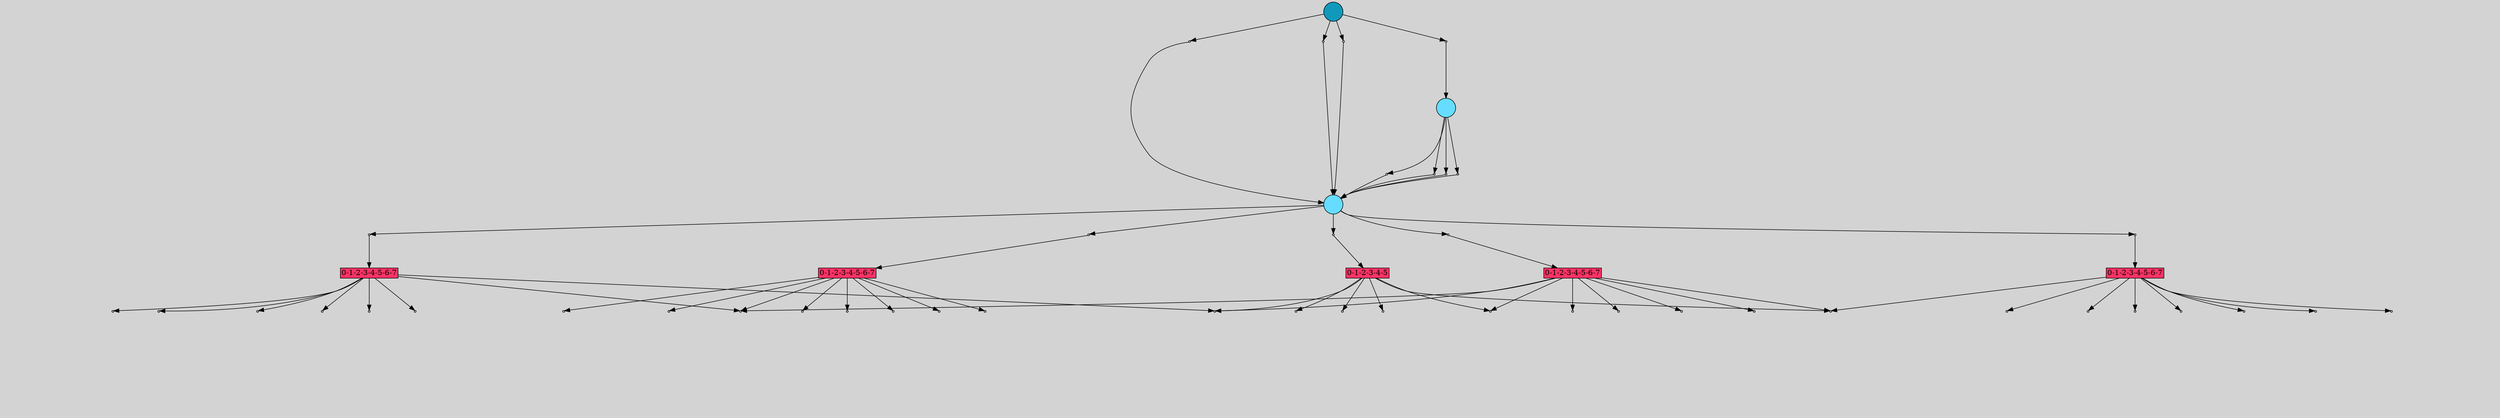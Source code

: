 // File exported with GEGELATI v1.4.0
// On the 2025-07-12 03:34:31
// With the File::TPGGraphDotExporter
digraph{
	graph[pad = "0.212, 0.055" bgcolor = lightgray]
	node[shape=circle style = filled label = ""]
		T481518 [fillcolor="#1199bb"]
		T270143 [fillcolor="#66ddff"]
		T499076 [fillcolor="#66ddff"]
		A479046 [fillcolor="#ff3366" shape=box margin=0.03 width=0 height=0 label="0-1-2-3-4-5-6-7"]
		A478174 [fillcolor="#ff3366" shape=box margin=0.03 width=0 height=0 label="0-1-2-3-4-5-6-7"]
		A420700 [fillcolor="#ff3366" shape=box margin=0.03 width=0 height=0 label="0-1-2-3-4-5-6-7"]
		A478811 [fillcolor="#ff3366" shape=box margin=0.03 width=0 height=0 label="0-1-2-3-4-5-6-7"]
		A415007 [fillcolor="#ff3366" shape=box margin=0.03 width=0 height=0 label="0-1-2-3-4-5"]
		P5589776 [fillcolor="#cccccc" shape=point label="0"] //
		I5589776 [shape=box style=invis label="8|0&1|17#1|5&#92;n9|4&0|16#1|22&#92;n8|2&0|4#0|2&#92;n15|7&0|26#1|26&#92;n11|1&1|10#0|23&#92;n0|4&1|3#0|25&#92;n12|7&0|20#1|4&#92;n15|5&0|7#0|11&#92;n3|4&1|13#1|10&#92;n15|3&0|4#0|13&#92;n3|0&0|21#0|19&#92;n"] //-0.375830|-0.668427|0.242154|0.704634|-0.846168|0.338265|0.382319|0.554929|-0.704206|0.338423|-0.609100|0.187775|0.962349|0.618985|0.657809|-0.348477|0.965455|-0.789007|-0.555870|-0.673264|-0.033497|0.250804|
		P5589776 -> I5589776[style=invis]
		T481518 -> P5589776 -> T270143
		P5589777 [fillcolor="#cccccc" shape=point label="0"] //
		I5589777 [shape=box style=invis label="18|1&1|12#1|14&#92;n7|0&0|9#0|8&#92;n"] //0.615210|0.144165|-0.192280|-0.211559|
		P5589777 -> I5589777[style=invis]
		T481518 -> P5589777 -> T270143
		P5589778 [fillcolor="#cccccc" shape=point label="0"] //
		I5589778 [shape=box style=invis label="15|0&1|1#0|10&#92;n"] //0.642636|-0.033977|
		P5589778 -> I5589778[style=invis]
		T481518 -> P5589778 -> T270143
		P5589779 [fillcolor="#cccccc" shape=point label="0"] //
		I5589779 [shape=box style=invis label="2|6&1|22#1|0&#92;n5|6&0|22#1|20&#92;n1|7&0|22#1|26&#92;n9|0&0|15#1|7&#92;n1|0&0|24#1|22&#92;n"] //-0.176364|0.075927|0.294518|-0.648163|0.070760|0.741126|-0.879586|-0.874018|-0.656124|0.295719|
		P5589779 -> I5589779[style=invis]
		T481518 -> P5589779 -> T499076
		P5589780 [fillcolor="#cccccc" shape=point label="0"] //
		I5589780 [shape=box style=invis label="5|7&1|1#0|26&#92;n5|3&0|15#0|14&#92;n5|0&0|19#0|23&#92;n15|0&0|24#0|22&#92;n"] //-0.226395|0.736610|-0.970001|0.067404|-0.415072|-0.661782|1.831369|-0.757256|
		P5589780 -> I5589780[style=invis]
		A479046 [fillcolor="#ff3366" shape=box margin=0.03 width=0 height=0 label="0-1-2-3-4-5-6-7"]
		T270143 -> P5589780 -> A479046
		P5589781 [fillcolor="#cccccc" shape=point label="0"] //
		I5589781 [shape=box style=invis label="5|7&1|1#0|26&#92;n5|3&0|15#0|14&#92;n5|0&0|19#0|23&#92;n15|0&0|24#0|22&#92;n"] //-0.226395|0.736610|-0.970001|0.067404|-0.415072|-0.661782|1.831369|-0.757256|
		P5589781 -> I5589781[style=invis]
		A478174 [fillcolor="#ff3366" shape=box margin=0.03 width=0 height=0 label="0-1-2-3-4-5-6-7"]
		T270143 -> P5589781 -> A478174
		P5589782 [fillcolor="#cccccc" shape=point label="0"] //
		I5589782 [shape=box style=invis label="5|7&1|1#0|26&#92;n5|3&0|15#0|14&#92;n5|0&0|19#0|23&#92;n15|0&0|24#0|22&#92;n"] //-0.226395|0.736610|-0.970001|0.067404|-0.415072|-0.661782|1.831369|-0.757256|
		P5589782 -> I5589782[style=invis]
		A420700 [fillcolor="#ff3366" shape=box margin=0.03 width=0 height=0 label="0-1-2-3-4-5-6-7"]
		T270143 -> P5589782 -> A420700
		P5589783 [fillcolor="#cccccc" shape=point label="0"] //
		I5589783 [shape=box style=invis label="5|7&1|1#0|26&#92;n5|3&0|15#0|14&#92;n5|0&0|19#0|23&#92;n15|0&0|24#0|22&#92;n"] //-0.226395|0.736610|-0.970001|0.067404|-0.415072|-0.661782|1.831369|-0.757256|
		P5589783 -> I5589783[style=invis]
		A478811 [fillcolor="#ff3366" shape=box margin=0.03 width=0 height=0 label="0-1-2-3-4-5-6-7"]
		T270143 -> P5589783 -> A478811
		P5589784 [fillcolor="#cccccc" shape=point label="0"] //
		I5589784 [shape=box style=invis label="15|7&1|2#1|21&#92;n5|3&0|15#0|14&#92;n5|0&0|19#0|23&#92;n15|0&0|24#0|22&#92;n"] //-0.150709|0.018572|-0.970001|0.067404|-0.415072|-0.661782|1.831369|-0.757256|
		P5589784 -> I5589784[style=invis]
		A415007 [fillcolor="#ff3366" shape=box margin=0.03 width=0 height=0 label="0-1-2-3-4-5"]
		T270143 -> P5589784 -> A415007
		P5589785 [fillcolor="#cccccc" shape=point label="0"] //
		I5589785 [shape=box style=invis label="5|3&1|11#0|7&#92;n5|0&0|19#0|12&#92;n"] //0.307191|0.715984|-0.415072|-0.661782|
		P5589785 -> I5589785[style=invis]
		T499076 -> P5589785 -> T270143
		P5589786 [fillcolor="#cccccc" shape=point label="0"] //
		I5589786 [shape=box style=invis label="4|5&1|9#1|12&#92;n1|0&1|12#0|21&#92;n"] //0.168931|-0.034085|-0.211081|0.174121|
		P5589786 -> I5589786[style=invis]
		T499076 -> P5589786 -> T270143
		P5589787 [fillcolor="#cccccc" shape=point label="0"] //
		I5589787 [shape=box style=invis label="5|3&1|11#0|7&#92;n5|0&0|19#0|12&#92;n"] //0.307191|0.715984|-0.415072|-0.661782|
		P5589787 -> I5589787[style=invis]
		T499076 -> P5589787 -> T270143
		P5589788 [fillcolor="#cccccc" shape=point label="0"] //
		I5589788 [shape=box style=invis label="5|0&1|3#0|3&#92;n"] //-0.899826|0.217177|
		P5589788 -> I5589788[style=invis]
		T499076 -> P5589788 -> T270143
		P5589789 [fillcolor="#cccccc" shape=point label="1"] //
		I5589789 [shape=box style=invis label="5|5&1|13#0|4&#92;n13|6&0|5#1|16&#92;n5|6&0|22#0|9&#92;n18|0&0|14#0|7&#92;n"] //-0.252955|0.755548|0.355118|-0.953680|-0.638370|-0.434950|0.006024|-0.465213|
		P5589789 -> I5589789[style=invis]
		A479046 -> P5589789
		P5589790 [fillcolor="#cccccc" shape=point label="1"] //
		I5589790 [shape=box style=invis label="18|0&1|2#0|22&#92;n"] //0.325342|0.975072|
		P5589790 -> I5589790[style=invis]
		A479046 -> P5589790
		P5589791 [fillcolor="#cccccc" shape=point label="1"] //
		I5589791 [shape=box style=invis label="1|7&1|7#1|17&#92;n18|0&0|15#1|26&#92;n19|0&0|16#1|10&#92;n"] //-0.576969|-0.394257|-0.214797|-0.738476|-0.683966|0.849051|
		P5589791 -> I5589791[style=invis]
		A479046 -> P5589791
		P5589792 [fillcolor="#cccccc" shape=point label="1"] //
		I5589792 [shape=box style=invis label="19|4&1|6#1|9&#92;n17|1&1|9#0|21&#92;n7|2&0|4#1|9&#92;n8|1&0|17#1|8&#92;n15|2&0|26#1|6&#92;n11|7&0|17#0|1&#92;n1|0&1|16#0|15&#92;n13|0&0|8#0|2&#92;n"] //-0.505766|0.712999|0.872437|-0.741940|-0.329270|0.980179|-0.789866|0.003523|0.353576|0.123813|0.278489|0.732898|0.845833|0.941757|-0.151006|0.776755|
		P5589792 -> I5589792[style=invis]
		A479046 -> P5589792
		P5589793 [fillcolor="#cccccc" shape=point label="1"] //
		I5589793 [shape=box style=invis label="8|6&1|6#0|15&#92;n8|1&1|25#1|2&#92;n12|4&1|3#0|9&#92;n12|7&0|4#1|11&#92;n13|2&1|14#0|15&#92;n13|2&0|26#1|13&#92;n11|5&0|14#0|18&#92;n19|0&0|21#1|23&#92;n"] //-0.674257|-0.965163|-0.360436|-0.886012|0.515832|0.135770|0.901788|0.549316|-0.485748|-0.821465|-0.029059|0.927396|-0.032091|-0.964874|-0.760350|-0.062484|
		P5589793 -> I5589793[style=invis]
		A479046 -> P5589793
		P5589794 [fillcolor="#cccccc" shape=point label="1"] //
		I5589794 [shape=box style=invis label="9|2&1|12#1|7&#92;n15|5&0|26#0|16&#92;n0|4&0|21#1|17&#92;n7|6&0|20#1|10&#92;n18|2&0|6#1|11&#92;n13|2&0|26#1|10&#92;n11|5&0|14#0|18&#92;n19|0&0|21#1|22&#92;n"] //0.351466|-0.077348|0.048512|0.211341|0.639556|-0.532967|-0.208944|0.460826|-0.659589|-0.668549|-0.029059|0.927396|-0.032091|-0.611069|-1.500137|-0.062484|
		P5589794 -> I5589794[style=invis]
		A479046 -> P5589794
		P5589795 [fillcolor="#cccccc" shape=point label="1"] //
		I5589795 [shape=box style=invis label="4|3&1|10#1|25&#92;n11|2&0|19#1|2&#92;n11|1&1|17#0|18&#92;n1|2&0|25#1|0&#92;n12|0&1|9#0|2&#92;n"] //-0.094831|-0.459766|0.720697|0.743317|0.398493|1.190454|0.537761|-0.862561|-0.706695|-0.986034|
		P5589795 -> I5589795[style=invis]
		A479046 -> P5589795
		P5589796 [fillcolor="#cccccc" shape=point label="1"] //
		I5589796 [shape=box style=invis label="18|7&1|23#1|22&#92;n19|6&0|23#0|23&#92;n4|2&0|15#1|25&#92;n1|6&0|10#0|14&#92;n12|2&0|14#1|18&#92;n13|2&0|26#1|2&#92;n11|5&0|14#0|18&#92;n19|0&0|21#1|23&#92;n"] //-0.365130|-0.429355|0.754106|-0.735286|0.631341|0.055935|0.321181|-0.085909|-0.002472|0.412284|-0.029059|0.927396|-0.032091|-0.611069|-0.940250|-0.062484|
		P5589796 -> I5589796[style=invis]
		A479046 -> P5589796
		A478174 -> P5589789
		P5589797 [fillcolor="#cccccc" shape=point label="1"] //
		I5589797 [shape=box style=invis label="18|0&1|2#0|22&#92;n"] //0.325342|0.975072|
		P5589797 -> I5589797[style=invis]
		A478174 -> P5589797
		P5589798 [fillcolor="#cccccc" shape=point label="1"] //
		I5589798 [shape=box style=invis label="1|7&1|7#1|17&#92;n18|0&0|15#1|26&#92;n19|0&0|16#1|10&#92;n"] //-0.576969|-0.394257|-0.214797|-0.738476|-0.683966|0.849051|
		P5589798 -> I5589798[style=invis]
		A478174 -> P5589798
		P5589799 [fillcolor="#cccccc" shape=point label="1"] //
		I5589799 [shape=box style=invis label="19|4&1|6#1|9&#92;n17|1&1|9#0|21&#92;n7|2&0|4#1|9&#92;n8|1&0|17#1|8&#92;n15|2&0|26#1|6&#92;n11|7&0|17#0|1&#92;n1|0&1|16#0|15&#92;n13|0&0|8#0|2&#92;n"] //-0.505766|0.712999|0.872437|-0.741940|-0.329270|0.980179|-0.789866|0.003523|0.353576|0.123813|0.278489|0.732898|0.845833|0.941757|-0.151006|0.776755|
		P5589799 -> I5589799[style=invis]
		A478174 -> P5589799
		P5589800 [fillcolor="#cccccc" shape=point label="1"] //
		I5589800 [shape=box style=invis label="8|6&1|6#0|15&#92;n8|1&1|25#1|2&#92;n12|4&1|3#0|9&#92;n12|7&0|4#1|11&#92;n13|2&1|14#0|15&#92;n13|2&0|26#1|13&#92;n11|5&0|14#0|18&#92;n19|0&0|21#1|23&#92;n"] //-0.674257|-0.965163|-0.360436|-0.886012|0.515832|0.135770|0.901788|0.549316|-0.485748|-0.821465|-0.029059|0.927396|-0.032091|-0.964874|-0.760350|-0.062484|
		P5589800 -> I5589800[style=invis]
		A478174 -> P5589800
		P5589801 [fillcolor="#cccccc" shape=point label="1"] //
		I5589801 [shape=box style=invis label="9|2&1|12#1|7&#92;n15|5&0|26#0|16&#92;n0|4&0|21#1|17&#92;n7|6&0|20#1|10&#92;n18|2&0|6#1|11&#92;n13|2&0|26#1|10&#92;n11|5&0|14#0|18&#92;n19|0&0|21#1|22&#92;n"] //0.351466|-0.077348|0.048512|0.211341|0.639556|-0.532967|-0.208944|0.460826|-0.659589|-0.668549|-0.029059|0.927396|-0.032091|-0.611069|-1.500137|-0.062484|
		P5589801 -> I5589801[style=invis]
		A478174 -> P5589801
		P5589802 [fillcolor="#cccccc" shape=point label="1"] //
		I5589802 [shape=box style=invis label="4|3&1|15#1|19&#92;n5|1&1|16#1|26&#92;n12|2&0|17#1|6&#92;n17|5&0|2#0|14&#92;n19|1&0|19#1|22&#92;n10|2&0|9#0|13&#92;n12|0&1|9#0|2&#92;n"] //0.641784|0.614685|0.670695|0.178715|-0.375810|-0.849290|-0.525951|-0.750052|-0.650712|-0.992778|0.438553|-0.136547|-0.706695|-0.986034|
		P5589802 -> I5589802[style=invis]
		A478174 -> P5589802
		A478174 -> P5589796
		P5589803 [fillcolor="#cccccc" shape=point label="1"] //
		I5589803 [shape=box style=invis label="5|5&1|13#0|4&#92;n13|6&0|5#1|16&#92;n5|6&0|22#0|9&#92;n18|0&0|14#0|7&#92;n"] //-0.252955|0.755548|0.355118|-0.953680|-0.638370|-0.434950|0.006024|-0.465213|
		P5589803 -> I5589803[style=invis]
		A420700 -> P5589803
		A420700 -> P5589790
		P5589804 [fillcolor="#cccccc" shape=point label="1"] //
		I5589804 [shape=box style=invis label="1|7&1|7#1|17&#92;n18|0&0|15#1|26&#92;n"] //-0.576969|-0.394257|-0.214797|-0.738476|
		P5589804 -> I5589804[style=invis]
		A420700 -> P5589804
		P5589805 [fillcolor="#cccccc" shape=point label="1"] //
		I5589805 [shape=box style=invis label="19|4&1|6#1|9&#92;n17|1&1|9#0|21&#92;n7|2&0|4#1|9&#92;n8|1&0|17#1|8&#92;n15|2&0|26#1|6&#92;n11|7&0|17#0|1&#92;n1|0&1|16#0|15&#92;n13|0&0|8#0|2&#92;n"] //-0.505766|0.712999|0.872437|-0.741940|-0.329270|0.980179|-0.789866|0.003523|0.353576|0.123813|0.278489|0.732898|0.845833|0.941757|-0.151006|0.776755|
		P5589805 -> I5589805[style=invis]
		A420700 -> P5589805
		P5589806 [fillcolor="#cccccc" shape=point label="1"] //
		I5589806 [shape=box style=invis label="0|5&1|20#1|4&#92;n13|6&0|5#0|17&#92;n17|6&0|22#0|25&#92;n8|1&1|25#1|2&#92;n12|4&1|3#0|9&#92;n12|7&0|4#1|11&#92;n13|2&1|14#0|15&#92;n13|2&0|26#1|13&#92;n11|5&0|14#0|18&#92;n19|0&0|21#1|23&#92;n"] //-0.600552|0.751832|-0.432631|0.663213|-0.437347|-0.396795|-0.360436|-0.886012|0.661253|0.135770|0.901788|0.549316|-0.485748|-0.821465|-0.029059|0.927396|-0.032091|-0.964874|-0.760350|-0.062484|
		P5589806 -> I5589806[style=invis]
		A420700 -> P5589806
		P5589807 [fillcolor="#cccccc" shape=point label="1"] //
		I5589807 [shape=box style=invis label="2|4&1|0#1|26&#92;n7|6&0|20#1|10&#92;n18|2&0|6#1|11&#92;n13|2&0|26#1|10&#92;n11|5&0|14#0|18&#92;n19|0&0|21#1|22&#92;n"] //-0.541380|-0.021661|-0.208944|0.460826|-0.659589|-0.668549|-0.029059|0.927396|-0.032091|-0.611069|-1.500137|-0.062484|
		P5589807 -> I5589807[style=invis]
		A420700 -> P5589807
		P5589808 [fillcolor="#cccccc" shape=point label="1"] //
		I5589808 [shape=box style=invis label="4|3&1|10#1|25&#92;n11|2&0|19#1|2&#92;n12|0&1|9#0|2&#92;n"] //-0.094831|-0.459766|0.720697|0.743317|-0.706695|-0.986034|
		P5589808 -> I5589808[style=invis]
		A420700 -> P5589808
		P5589809 [fillcolor="#cccccc" shape=point label="1"] //
		I5589809 [shape=box style=invis label="17|0&1|11#0|26&#92;n"] //-0.277545|0.750759|
		P5589809 -> I5589809[style=invis]
		A420700 -> P5589809
		P5589810 [fillcolor="#cccccc" shape=point label="1"] //
		I5589810 [shape=box style=invis label="5|5&1|13#0|4&#92;n13|6&0|5#1|16&#92;n5|6&0|22#0|9&#92;n18|0&0|14#0|7&#92;n"] //-0.252955|0.755548|0.355118|-0.953680|-0.638370|-0.434950|0.006024|-0.465213|
		P5589810 -> I5589810[style=invis]
		A478811 -> P5589810
		P5589811 [fillcolor="#cccccc" shape=point label="1"] //
		I5589811 [shape=box style=invis label="18|0&1|2#0|22&#92;n"] //0.325342|0.975072|
		P5589811 -> I5589811[style=invis]
		A478811 -> P5589811
		P5589812 [fillcolor="#cccccc" shape=point label="1"] //
		I5589812 [shape=box style=invis label="1|7&1|7#1|17&#92;n18|0&0|15#1|26&#92;n19|0&0|16#1|10&#92;n"] //-0.576969|-0.394257|-0.214797|-0.738476|-0.683966|0.849051|
		P5589812 -> I5589812[style=invis]
		A478811 -> P5589812
		P5589813 [fillcolor="#cccccc" shape=point label="1"] //
		I5589813 [shape=box style=invis label="19|4&1|6#1|9&#92;n17|1&1|9#0|21&#92;n7|2&0|4#1|9&#92;n8|1&0|17#1|8&#92;n15|2&0|26#1|6&#92;n11|7&0|17#0|1&#92;n1|0&1|16#0|15&#92;n13|0&0|8#0|2&#92;n"] //-0.505766|0.712999|0.872437|-0.741940|-0.329270|0.980179|-0.789866|0.003523|0.353576|0.123813|0.278489|0.732898|0.845833|0.941757|-0.151006|0.776755|
		P5589813 -> I5589813[style=invis]
		A478811 -> P5589813
		P5589814 [fillcolor="#cccccc" shape=point label="1"] //
		I5589814 [shape=box style=invis label="8|6&1|6#0|15&#92;n8|1&1|25#1|2&#92;n12|4&1|3#0|9&#92;n12|7&0|4#1|11&#92;n13|2&1|14#0|15&#92;n13|2&0|26#1|13&#92;n11|5&0|14#0|18&#92;n19|0&0|21#1|23&#92;n"] //-0.674257|-0.965163|-0.360436|-0.886012|0.515832|0.135770|0.901788|0.549316|-0.485748|-0.821465|-0.029059|0.927396|-0.032091|-0.964874|-0.760350|-0.062484|
		P5589814 -> I5589814[style=invis]
		A478811 -> P5589814
		P5589815 [fillcolor="#cccccc" shape=point label="1"] //
		I5589815 [shape=box style=invis label="9|2&1|12#1|7&#92;n15|5&0|26#0|16&#92;n0|4&0|21#1|17&#92;n7|6&0|20#1|10&#92;n18|2&0|6#1|11&#92;n13|2&0|26#1|10&#92;n11|5&0|14#0|18&#92;n19|0&0|21#1|22&#92;n"] //0.351466|-0.077348|0.048512|0.211341|0.639556|-0.532967|-0.208944|0.460826|-0.659589|-0.668549|-0.029059|0.927396|-0.032091|-0.611069|-1.500137|-0.062484|
		P5589815 -> I5589815[style=invis]
		A478811 -> P5589815
		P5589816 [fillcolor="#cccccc" shape=point label="1"] //
		I5589816 [shape=box style=invis label="4|3&1|10#1|25&#92;n11|2&0|19#1|2&#92;n12|0&1|9#0|2&#92;n"] //-0.094831|-0.459766|0.720697|0.743317|-0.706695|-0.986034|
		P5589816 -> I5589816[style=invis]
		A478811 -> P5589816
		A478811 -> P5589796
		A415007 -> P5589789
		A415007 -> P5589790
		P5589817 [fillcolor="#cccccc" shape=point label="1"] //
		I5589817 [shape=box style=invis label="16|0&1|12#1|14&#92;n19|0&0|16#1|10&#92;n"] //0.092450|0.616600|-0.683966|0.849051|
		P5589817 -> I5589817[style=invis]
		A415007 -> P5589817
		P5589818 [fillcolor="#cccccc" shape=point label="1"] //
		I5589818 [shape=box style=invis label="8|6&1|6#0|15&#92;n8|1&1|25#1|2&#92;n12|4&1|3#0|9&#92;n12|7&0|4#1|11&#92;n13|2&1|14#0|15&#92;n13|2&0|26#1|13&#92;n11|5&0|14#0|18&#92;n19|0&0|21#1|23&#92;n"] //-0.674257|-0.965163|-0.360436|-0.886012|0.515832|0.135770|0.901788|0.549316|-0.485748|-0.821465|-0.029059|0.927396|-0.032091|-0.964874|-0.760350|-0.062484|
		P5589818 -> I5589818[style=invis]
		A415007 -> P5589818
		P5589819 [fillcolor="#cccccc" shape=point label="1"] //
		I5589819 [shape=box style=invis label="19|4&1|6#1|9&#92;n17|1&1|9#0|21&#92;n7|2&0|4#1|9&#92;n8|1&0|17#1|8&#92;n15|2&0|26#1|6&#92;n11|7&0|17#0|1&#92;n1|0&1|16#0|15&#92;n13|0&0|8#0|2&#92;n"] //-0.505766|0.712999|0.872437|-0.741940|-0.329270|0.980179|-0.789866|0.003523|0.353576|0.123813|0.278489|0.732898|0.845833|0.941757|-0.151006|0.776755|
		P5589819 -> I5589819[style=invis]
		A415007 -> P5589819
		A415007 -> P5589794
}
